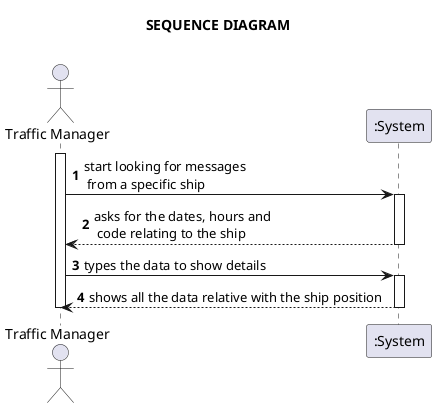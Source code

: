 @startuml

title <b>SEQUENCE DIAGRAM\n
autonumber
'hide footbox
actor "Traffic Manager" as MAN

participant ":System" as UI

activate MAN


MAN -> UI: start looking for messages \n from a specific ship
activate UI
UI --> MAN : asks for the dates, hours and \n code relating to the ship

deactivate UI

MAN -> UI : types the data to show details
activate UI
UI --> MAN: shows all the data relative with the ship position

deactivate UI
deactivate MAN
@enduml